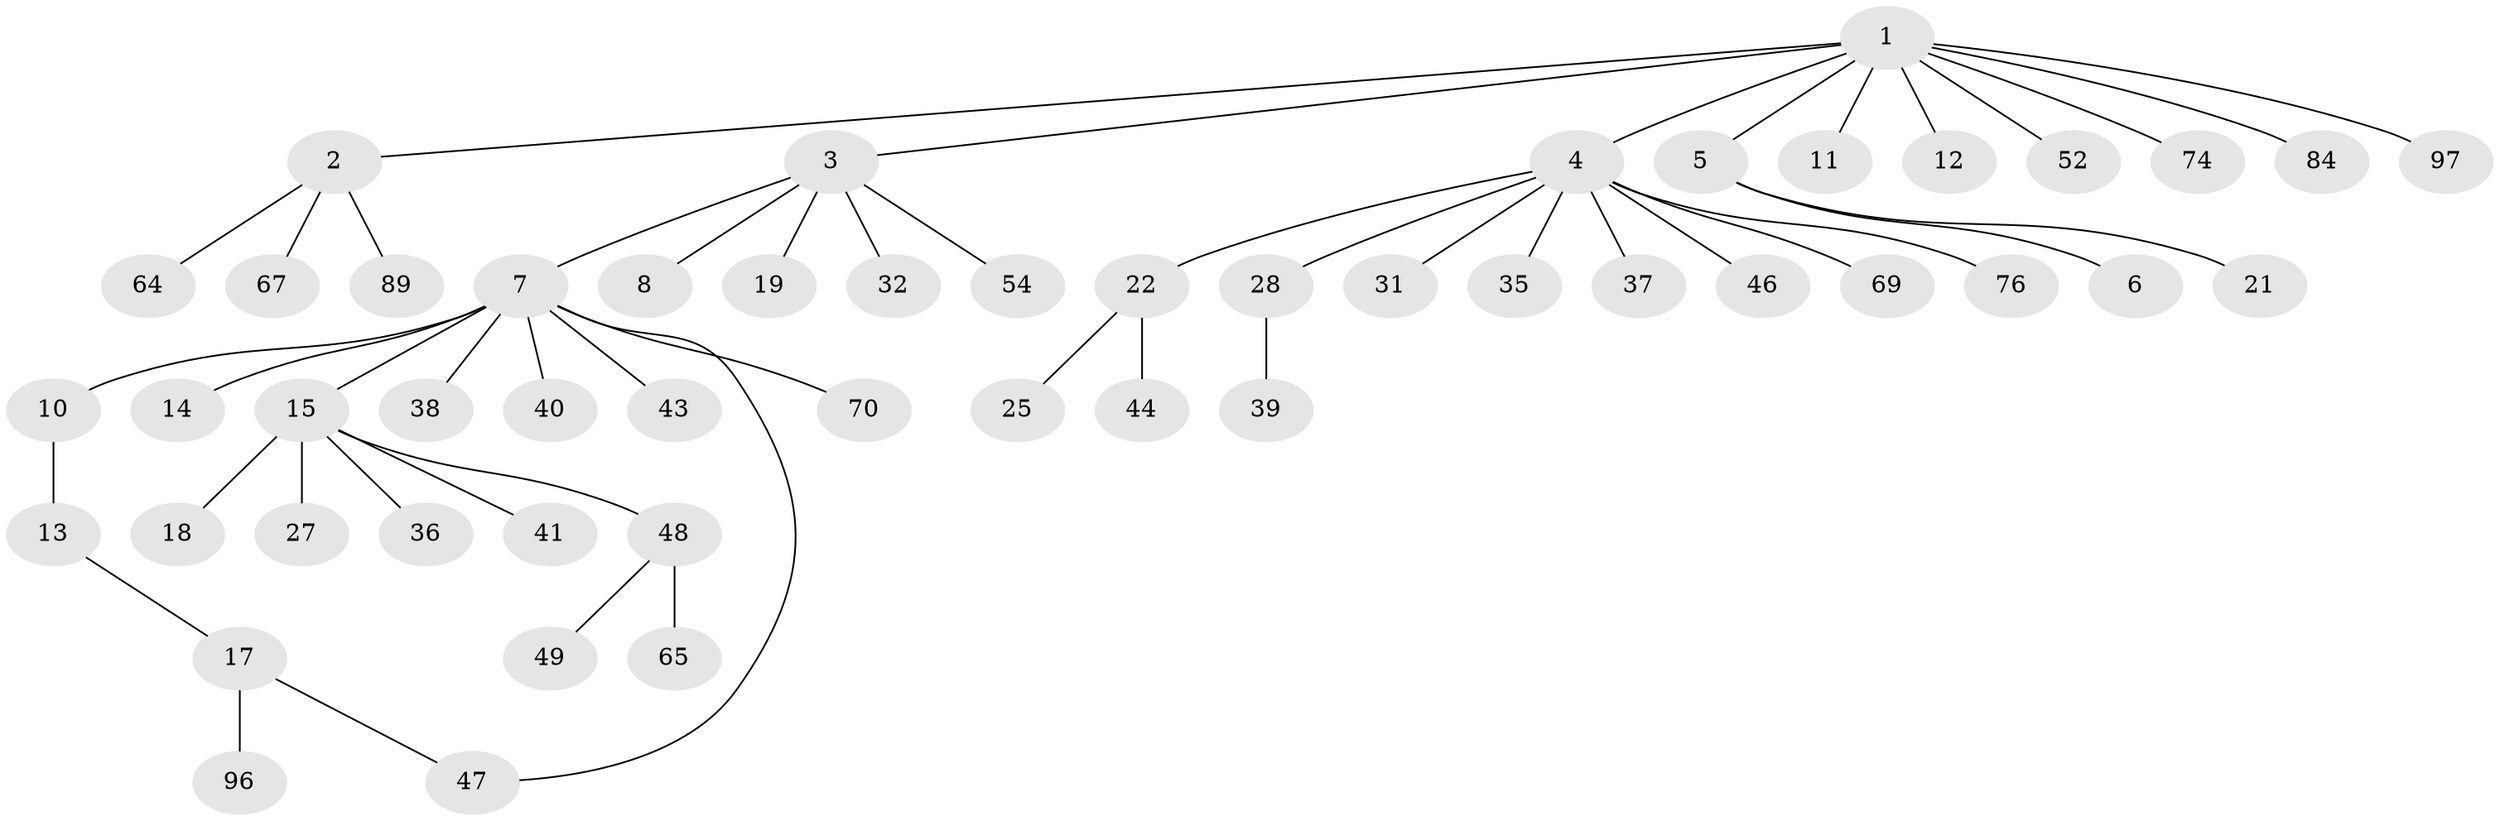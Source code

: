// original degree distribution, {10: 0.009900990099009901, 4: 0.07920792079207921, 6: 0.019801980198019802, 9: 0.009900990099009901, 3: 0.0594059405940594, 1: 0.6336633663366337, 7: 0.019801980198019802, 11: 0.009900990099009901, 2: 0.15841584158415842}
// Generated by graph-tools (version 1.1) at 2025/14/03/09/25 04:14:34]
// undirected, 50 vertices, 50 edges
graph export_dot {
graph [start="1"]
  node [color=gray90,style=filled];
  1;
  2;
  3;
  4;
  5;
  6;
  7 [super="+9"];
  8;
  10 [super="+45+87"];
  11 [super="+57+29"];
  12 [super="+61+90+53"];
  13;
  14;
  15 [super="+16+23+78+93+20"];
  17 [super="+51+34+66"];
  18;
  19 [super="+30"];
  21;
  22 [super="+60+42+33"];
  25;
  27;
  28 [super="+68"];
  31;
  32 [super="+79"];
  35;
  36;
  37 [super="+58"];
  38 [super="+62+86+85"];
  39;
  40;
  41;
  43;
  44;
  46;
  47;
  48 [super="+82"];
  49;
  52;
  54;
  64;
  65 [super="+83"];
  67;
  69;
  70 [super="+88"];
  74;
  76;
  84 [super="+99"];
  89;
  96;
  97;
  1 -- 2;
  1 -- 3;
  1 -- 4;
  1 -- 5;
  1 -- 11;
  1 -- 12;
  1 -- 52;
  1 -- 74;
  1 -- 84;
  1 -- 97;
  2 -- 64;
  2 -- 67;
  2 -- 89;
  3 -- 7;
  3 -- 8;
  3 -- 19;
  3 -- 32;
  3 -- 54;
  4 -- 22;
  4 -- 28;
  4 -- 31;
  4 -- 35;
  4 -- 37;
  4 -- 46;
  4 -- 69;
  4 -- 76;
  5 -- 6;
  5 -- 21;
  7 -- 10;
  7 -- 14;
  7 -- 43;
  7 -- 47;
  7 -- 70;
  7 -- 40;
  7 -- 15;
  7 -- 38;
  10 -- 13;
  13 -- 17;
  15 -- 27;
  15 -- 18;
  15 -- 36;
  15 -- 48;
  15 -- 41;
  17 -- 47;
  17 -- 96;
  22 -- 25;
  22 -- 44;
  28 -- 39;
  48 -- 49;
  48 -- 65;
}
